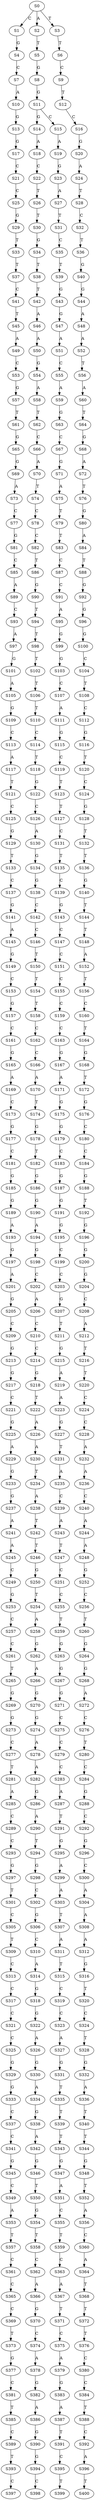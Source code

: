 strict digraph  {
	S0 -> S1 [ label = C ];
	S0 -> S2 [ label = A ];
	S0 -> S3 [ label = T ];
	S1 -> S4 [ label = G ];
	S2 -> S5 [ label = T ];
	S3 -> S6 [ label = T ];
	S4 -> S7 [ label = C ];
	S5 -> S8 [ label = G ];
	S6 -> S9 [ label = C ];
	S7 -> S10 [ label = A ];
	S8 -> S11 [ label = G ];
	S9 -> S12 [ label = T ];
	S10 -> S13 [ label = G ];
	S11 -> S14 [ label = G ];
	S11 -> S15 [ label = C ];
	S12 -> S16 [ label = C ];
	S13 -> S17 [ label = G ];
	S14 -> S18 [ label = A ];
	S15 -> S19 [ label = A ];
	S16 -> S20 [ label = G ];
	S17 -> S21 [ label = C ];
	S18 -> S22 [ label = C ];
	S19 -> S23 [ label = G ];
	S20 -> S24 [ label = A ];
	S21 -> S25 [ label = C ];
	S22 -> S26 [ label = T ];
	S23 -> S27 [ label = A ];
	S24 -> S28 [ label = T ];
	S25 -> S29 [ label = G ];
	S26 -> S30 [ label = T ];
	S27 -> S31 [ label = T ];
	S28 -> S32 [ label = C ];
	S29 -> S33 [ label = T ];
	S30 -> S34 [ label = G ];
	S31 -> S35 [ label = C ];
	S32 -> S36 [ label = T ];
	S33 -> S37 [ label = T ];
	S34 -> S38 [ label = T ];
	S35 -> S39 [ label = T ];
	S36 -> S40 [ label = G ];
	S37 -> S41 [ label = C ];
	S38 -> S42 [ label = T ];
	S39 -> S43 [ label = G ];
	S40 -> S44 [ label = G ];
	S41 -> S45 [ label = T ];
	S42 -> S46 [ label = A ];
	S43 -> S47 [ label = G ];
	S44 -> S48 [ label = A ];
	S45 -> S49 [ label = A ];
	S46 -> S50 [ label = A ];
	S47 -> S51 [ label = A ];
	S48 -> S52 [ label = A ];
	S49 -> S53 [ label = C ];
	S50 -> S54 [ label = G ];
	S51 -> S55 [ label = C ];
	S52 -> S56 [ label = T ];
	S53 -> S57 [ label = G ];
	S54 -> S58 [ label = A ];
	S55 -> S59 [ label = A ];
	S56 -> S60 [ label = A ];
	S57 -> S61 [ label = T ];
	S58 -> S62 [ label = T ];
	S59 -> S63 [ label = G ];
	S60 -> S64 [ label = T ];
	S61 -> S65 [ label = G ];
	S62 -> S66 [ label = C ];
	S63 -> S67 [ label = C ];
	S64 -> S68 [ label = G ];
	S65 -> S69 [ label = G ];
	S66 -> S70 [ label = A ];
	S67 -> S71 [ label = G ];
	S68 -> S72 [ label = A ];
	S69 -> S73 [ label = A ];
	S70 -> S74 [ label = T ];
	S71 -> S75 [ label = A ];
	S72 -> S76 [ label = T ];
	S73 -> S77 [ label = C ];
	S74 -> S78 [ label = C ];
	S75 -> S79 [ label = T ];
	S76 -> S80 [ label = G ];
	S77 -> S81 [ label = G ];
	S78 -> S82 [ label = C ];
	S79 -> S83 [ label = T ];
	S80 -> S84 [ label = A ];
	S81 -> S85 [ label = C ];
	S82 -> S86 [ label = T ];
	S83 -> S87 [ label = C ];
	S84 -> S88 [ label = T ];
	S85 -> S89 [ label = A ];
	S86 -> S90 [ label = G ];
	S87 -> S91 [ label = C ];
	S88 -> S92 [ label = G ];
	S89 -> S93 [ label = C ];
	S90 -> S94 [ label = T ];
	S91 -> S95 [ label = A ];
	S92 -> S96 [ label = G ];
	S93 -> S97 [ label = A ];
	S94 -> S98 [ label = T ];
	S95 -> S99 [ label = G ];
	S96 -> S100 [ label = G ];
	S97 -> S101 [ label = G ];
	S98 -> S102 [ label = T ];
	S99 -> S103 [ label = G ];
	S100 -> S104 [ label = C ];
	S101 -> S105 [ label = A ];
	S102 -> S106 [ label = T ];
	S103 -> S107 [ label = C ];
	S104 -> S108 [ label = T ];
	S105 -> S109 [ label = G ];
	S106 -> S110 [ label = T ];
	S107 -> S111 [ label = A ];
	S108 -> S112 [ label = C ];
	S109 -> S113 [ label = C ];
	S110 -> S114 [ label = C ];
	S111 -> S115 [ label = G ];
	S112 -> S116 [ label = G ];
	S113 -> S117 [ label = A ];
	S114 -> S118 [ label = T ];
	S115 -> S119 [ label = C ];
	S116 -> S120 [ label = T ];
	S117 -> S121 [ label = T ];
	S118 -> S122 [ label = G ];
	S119 -> S123 [ label = T ];
	S120 -> S124 [ label = C ];
	S121 -> S125 [ label = C ];
	S122 -> S126 [ label = C ];
	S123 -> S127 [ label = T ];
	S124 -> S128 [ label = G ];
	S125 -> S129 [ label = G ];
	S126 -> S130 [ label = A ];
	S127 -> S131 [ label = C ];
	S128 -> S132 [ label = T ];
	S129 -> S133 [ label = T ];
	S130 -> S134 [ label = G ];
	S131 -> S135 [ label = T ];
	S132 -> S136 [ label = T ];
	S133 -> S137 [ label = C ];
	S134 -> S138 [ label = G ];
	S135 -> S139 [ label = C ];
	S136 -> S140 [ label = G ];
	S137 -> S141 [ label = G ];
	S138 -> S142 [ label = C ];
	S139 -> S143 [ label = G ];
	S140 -> S144 [ label = T ];
	S141 -> S145 [ label = A ];
	S142 -> S146 [ label = C ];
	S143 -> S147 [ label = C ];
	S144 -> S148 [ label = T ];
	S145 -> S149 [ label = G ];
	S146 -> S150 [ label = T ];
	S147 -> S151 [ label = C ];
	S148 -> S152 [ label = A ];
	S149 -> S153 [ label = C ];
	S150 -> S154 [ label = T ];
	S151 -> S155 [ label = C ];
	S152 -> S156 [ label = T ];
	S153 -> S157 [ label = G ];
	S154 -> S158 [ label = T ];
	S155 -> S159 [ label = C ];
	S156 -> S160 [ label = C ];
	S157 -> S161 [ label = C ];
	S158 -> S162 [ label = C ];
	S159 -> S163 [ label = C ];
	S160 -> S164 [ label = T ];
	S161 -> S165 [ label = G ];
	S162 -> S166 [ label = C ];
	S163 -> S167 [ label = G ];
	S164 -> S168 [ label = G ];
	S165 -> S169 [ label = A ];
	S166 -> S170 [ label = A ];
	S167 -> S171 [ label = A ];
	S168 -> S172 [ label = T ];
	S169 -> S173 [ label = C ];
	S170 -> S174 [ label = T ];
	S171 -> S175 [ label = G ];
	S172 -> S176 [ label = G ];
	S173 -> S177 [ label = G ];
	S174 -> S178 [ label = G ];
	S175 -> S179 [ label = G ];
	S176 -> S180 [ label = C ];
	S177 -> S181 [ label = C ];
	S178 -> S182 [ label = T ];
	S179 -> S183 [ label = C ];
	S180 -> S184 [ label = C ];
	S181 -> S185 [ label = G ];
	S182 -> S186 [ label = G ];
	S183 -> S187 [ label = G ];
	S184 -> S188 [ label = G ];
	S185 -> S189 [ label = G ];
	S186 -> S190 [ label = G ];
	S187 -> S191 [ label = G ];
	S188 -> S192 [ label = T ];
	S189 -> S193 [ label = A ];
	S190 -> S194 [ label = A ];
	S191 -> S195 [ label = G ];
	S192 -> S196 [ label = G ];
	S193 -> S197 [ label = G ];
	S194 -> S198 [ label = G ];
	S195 -> S199 [ label = C ];
	S196 -> S200 [ label = G ];
	S197 -> S201 [ label = A ];
	S198 -> S202 [ label = C ];
	S199 -> S203 [ label = C ];
	S200 -> S204 [ label = G ];
	S201 -> S205 [ label = G ];
	S202 -> S206 [ label = A ];
	S203 -> S207 [ label = G ];
	S204 -> S208 [ label = C ];
	S205 -> S209 [ label = C ];
	S206 -> S210 [ label = C ];
	S207 -> S211 [ label = T ];
	S208 -> S212 [ label = A ];
	S209 -> S213 [ label = G ];
	S210 -> S214 [ label = C ];
	S211 -> S215 [ label = G ];
	S212 -> S216 [ label = T ];
	S213 -> S217 [ label = G ];
	S214 -> S218 [ label = G ];
	S215 -> S219 [ label = A ];
	S216 -> S220 [ label = T ];
	S217 -> S221 [ label = C ];
	S218 -> S222 [ label = T ];
	S219 -> S223 [ label = A ];
	S220 -> S224 [ label = C ];
	S221 -> S225 [ label = G ];
	S222 -> S226 [ label = A ];
	S223 -> S227 [ label = G ];
	S224 -> S228 [ label = C ];
	S225 -> S229 [ label = A ];
	S226 -> S230 [ label = A ];
	S227 -> S231 [ label = T ];
	S228 -> S232 [ label = A ];
	S229 -> S233 [ label = G ];
	S230 -> S234 [ label = T ];
	S231 -> S235 [ label = A ];
	S232 -> S236 [ label = A ];
	S233 -> S237 [ label = G ];
	S234 -> S238 [ label = A ];
	S235 -> S239 [ label = C ];
	S236 -> S240 [ label = C ];
	S237 -> S241 [ label = A ];
	S238 -> S242 [ label = T ];
	S239 -> S243 [ label = A ];
	S240 -> S244 [ label = A ];
	S241 -> S245 [ label = A ];
	S242 -> S246 [ label = T ];
	S243 -> S247 [ label = T ];
	S244 -> S248 [ label = A ];
	S245 -> S249 [ label = C ];
	S246 -> S250 [ label = G ];
	S247 -> S251 [ label = C ];
	S248 -> S252 [ label = G ];
	S249 -> S253 [ label = G ];
	S250 -> S254 [ label = T ];
	S251 -> S255 [ label = C ];
	S252 -> S256 [ label = C ];
	S253 -> S257 [ label = C ];
	S254 -> S258 [ label = A ];
	S255 -> S259 [ label = T ];
	S256 -> S260 [ label = T ];
	S257 -> S261 [ label = C ];
	S258 -> S262 [ label = G ];
	S259 -> S263 [ label = G ];
	S260 -> S264 [ label = G ];
	S261 -> S265 [ label = T ];
	S262 -> S266 [ label = A ];
	S263 -> S267 [ label = G ];
	S264 -> S268 [ label = G ];
	S265 -> S269 [ label = G ];
	S266 -> S270 [ label = G ];
	S267 -> S271 [ label = G ];
	S268 -> S272 [ label = A ];
	S269 -> S273 [ label = G ];
	S270 -> S274 [ label = G ];
	S271 -> S275 [ label = C ];
	S272 -> S276 [ label = C ];
	S273 -> S277 [ label = C ];
	S274 -> S278 [ label = A ];
	S275 -> S279 [ label = C ];
	S276 -> S280 [ label = T ];
	S277 -> S281 [ label = T ];
	S278 -> S282 [ label = A ];
	S279 -> S283 [ label = C ];
	S280 -> S284 [ label = C ];
	S281 -> S285 [ label = A ];
	S282 -> S286 [ label = G ];
	S283 -> S287 [ label = A ];
	S284 -> S288 [ label = G ];
	S285 -> S289 [ label = C ];
	S286 -> S290 [ label = A ];
	S287 -> S291 [ label = T ];
	S288 -> S292 [ label = C ];
	S289 -> S293 [ label = C ];
	S290 -> S294 [ label = T ];
	S291 -> S295 [ label = G ];
	S292 -> S296 [ label = G ];
	S293 -> S297 [ label = G ];
	S294 -> S298 [ label = G ];
	S295 -> S299 [ label = A ];
	S296 -> S300 [ label = C ];
	S297 -> S301 [ label = T ];
	S298 -> S302 [ label = C ];
	S299 -> S303 [ label = A ];
	S300 -> S304 [ label = A ];
	S301 -> S305 [ label = C ];
	S302 -> S306 [ label = G ];
	S303 -> S307 [ label = T ];
	S304 -> S308 [ label = A ];
	S305 -> S309 [ label = T ];
	S306 -> S310 [ label = C ];
	S307 -> S311 [ label = A ];
	S308 -> S312 [ label = A ];
	S309 -> S313 [ label = C ];
	S310 -> S314 [ label = A ];
	S311 -> S315 [ label = T ];
	S312 -> S316 [ label = G ];
	S313 -> S317 [ label = C ];
	S314 -> S318 [ label = G ];
	S315 -> S319 [ label = C ];
	S316 -> S320 [ label = T ];
	S317 -> S321 [ label = C ];
	S318 -> S322 [ label = G ];
	S319 -> S323 [ label = C ];
	S320 -> S324 [ label = C ];
	S321 -> S325 [ label = C ];
	S322 -> S326 [ label = A ];
	S323 -> S327 [ label = A ];
	S324 -> S328 [ label = T ];
	S325 -> S329 [ label = G ];
	S326 -> S330 [ label = G ];
	S327 -> S331 [ label = G ];
	S328 -> S332 [ label = G ];
	S329 -> S333 [ label = G ];
	S330 -> S334 [ label = A ];
	S331 -> S335 [ label = T ];
	S332 -> S336 [ label = A ];
	S333 -> S337 [ label = C ];
	S334 -> S338 [ label = G ];
	S335 -> S339 [ label = T ];
	S336 -> S340 [ label = T ];
	S337 -> S341 [ label = C ];
	S338 -> S342 [ label = A ];
	S339 -> S343 [ label = T ];
	S340 -> S344 [ label = T ];
	S341 -> S345 [ label = G ];
	S342 -> S346 [ label = G ];
	S343 -> S347 [ label = G ];
	S344 -> S348 [ label = G ];
	S345 -> S349 [ label = C ];
	S346 -> S350 [ label = T ];
	S347 -> S351 [ label = A ];
	S348 -> S352 [ label = T ];
	S349 -> S353 [ label = A ];
	S350 -> S354 [ label = G ];
	S351 -> S355 [ label = C ];
	S352 -> S356 [ label = A ];
	S353 -> S357 [ label = T ];
	S354 -> S358 [ label = T ];
	S355 -> S359 [ label = T ];
	S356 -> S360 [ label = C ];
	S357 -> S361 [ label = C ];
	S358 -> S362 [ label = C ];
	S359 -> S363 [ label = C ];
	S360 -> S364 [ label = A ];
	S361 -> S365 [ label = C ];
	S362 -> S366 [ label = A ];
	S363 -> S367 [ label = A ];
	S364 -> S368 [ label = T ];
	S365 -> S369 [ label = C ];
	S366 -> S370 [ label = G ];
	S367 -> S371 [ label = T ];
	S368 -> S372 [ label = T ];
	S369 -> S373 [ label = T ];
	S370 -> S374 [ label = C ];
	S371 -> S375 [ label = C ];
	S372 -> S376 [ label = T ];
	S373 -> S377 [ label = G ];
	S374 -> S378 [ label = A ];
	S375 -> S379 [ label = A ];
	S376 -> S380 [ label = C ];
	S377 -> S381 [ label = C ];
	S378 -> S382 [ label = G ];
	S379 -> S383 [ label = G ];
	S380 -> S384 [ label = C ];
	S381 -> S385 [ label = T ];
	S382 -> S386 [ label = A ];
	S383 -> S387 [ label = A ];
	S384 -> S388 [ label = T ];
	S385 -> S389 [ label = C ];
	S386 -> S390 [ label = G ];
	S387 -> S391 [ label = T ];
	S388 -> S392 [ label = C ];
	S389 -> S393 [ label = T ];
	S390 -> S394 [ label = G ];
	S391 -> S395 [ label = C ];
	S392 -> S396 [ label = A ];
	S393 -> S397 [ label = C ];
	S394 -> S398 [ label = C ];
	S395 -> S399 [ label = T ];
	S396 -> S400 [ label = T ];
}
